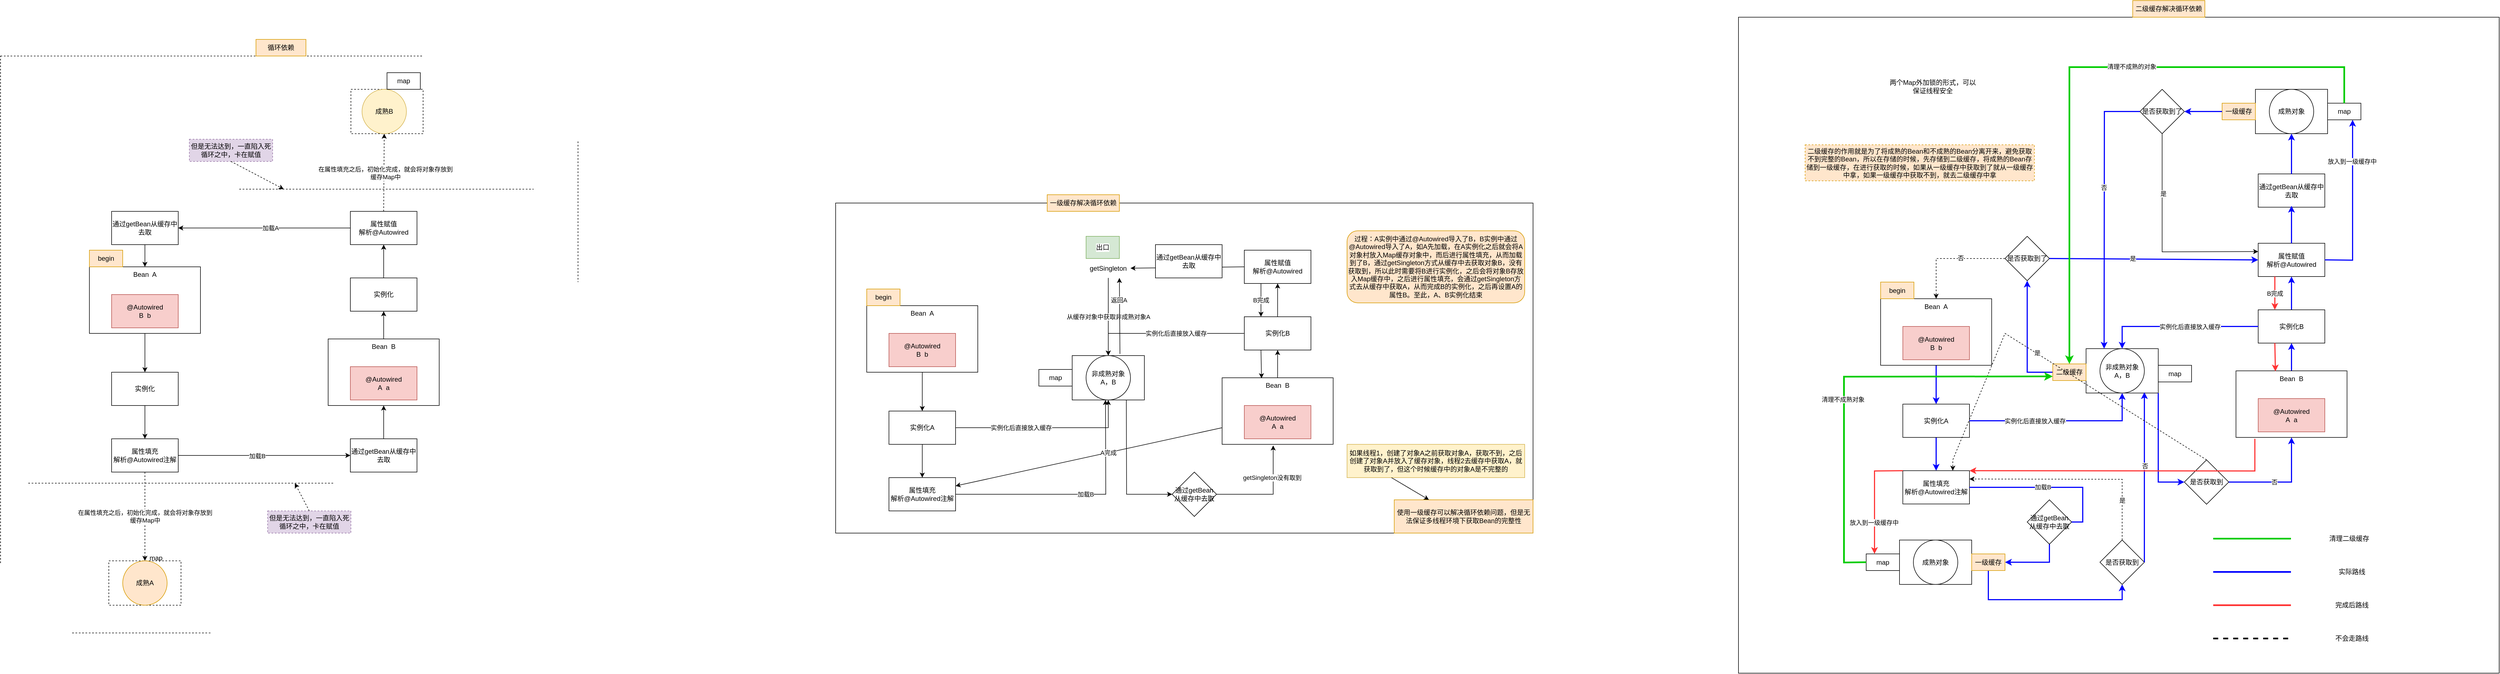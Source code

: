 <mxfile version="15.6.8" type="github">
  <diagram id="7Mt5CVVSelNxjymzTzBY" name="第 1 页">
    <mxGraphModel dx="1201" dy="1844" grid="1" gridSize="10" guides="1" tooltips="1" connect="1" arrows="1" fold="1" page="1" pageScale="1" pageWidth="827" pageHeight="1169" math="0" shadow="0">
      <root>
        <mxCell id="0" />
        <mxCell id="1" parent="0" />
        <mxCell id="RlzC71JplKeRwMho_cgY-172" value="" style="rounded=0;whiteSpace=wrap;html=1;labelBackgroundColor=none;fillColor=default;verticalAlign=middle;" vertex="1" parent="1">
          <mxGeometry x="3280" y="-260" width="1370" height="1182.5" as="geometry" />
        </mxCell>
        <mxCell id="L_R_OmYirzBTy0bWvh7I-122" value="" style="rounded=0;whiteSpace=wrap;html=1;glass=0;labelBackgroundColor=default;fontColor=default;strokeColor=default;fillColor=default;verticalAlign=middle;" parent="1" vertex="1">
          <mxGeometry x="1654" y="75" width="1256" height="595" as="geometry" />
        </mxCell>
        <mxCell id="L_R_OmYirzBTy0bWvh7I-49" value="" style="rounded=0;whiteSpace=wrap;html=1;dashed=1;labelBackgroundColor=none;fontColor=default;strokeColor=default;fillColor=default;verticalAlign=middle;" parent="1" vertex="1">
          <mxGeometry x="150" y="-190" width="1040" height="1040" as="geometry" />
        </mxCell>
        <mxCell id="L_R_OmYirzBTy0bWvh7I-1" value="循环依赖" style="text;html=1;strokeColor=#d79b00;fillColor=#ffe6cc;align=center;verticalAlign=middle;whiteSpace=wrap;rounded=0;fontColor=default;" parent="1" vertex="1">
          <mxGeometry x="610" y="-220" width="90" height="30" as="geometry" />
        </mxCell>
        <mxCell id="L_R_OmYirzBTy0bWvh7I-6" value="" style="edgeStyle=orthogonalEdgeStyle;rounded=0;orthogonalLoop=1;jettySize=auto;html=1;fontColor=default;" parent="1" source="L_R_OmYirzBTy0bWvh7I-2" target="L_R_OmYirzBTy0bWvh7I-5" edge="1">
          <mxGeometry relative="1" as="geometry" />
        </mxCell>
        <mxCell id="L_R_OmYirzBTy0bWvh7I-2" value="Bean&amp;nbsp; A" style="rounded=0;whiteSpace=wrap;html=1;fontColor=default;fillColor=default;strokeColor=default;verticalAlign=top;" parent="1" vertex="1">
          <mxGeometry x="310" y="190" width="200" height="120" as="geometry" />
        </mxCell>
        <mxCell id="L_R_OmYirzBTy0bWvh7I-3" value="begin" style="text;html=1;strokeColor=#d79b00;fillColor=#ffe6cc;align=center;verticalAlign=middle;whiteSpace=wrap;rounded=0;fontColor=default;" parent="1" vertex="1">
          <mxGeometry x="310" y="160" width="60" height="30" as="geometry" />
        </mxCell>
        <mxCell id="L_R_OmYirzBTy0bWvh7I-4" value="@Autowired&lt;br&gt;B&amp;nbsp; b" style="rounded=0;whiteSpace=wrap;html=1;strokeColor=#b85450;fillColor=#f8cecc;fontColor=default;" parent="1" vertex="1">
          <mxGeometry x="350" y="240" width="120" height="60" as="geometry" />
        </mxCell>
        <mxCell id="L_R_OmYirzBTy0bWvh7I-8" value="" style="edgeStyle=orthogonalEdgeStyle;rounded=0;orthogonalLoop=1;jettySize=auto;html=1;fontColor=default;" parent="1" source="L_R_OmYirzBTy0bWvh7I-5" target="L_R_OmYirzBTy0bWvh7I-7" edge="1">
          <mxGeometry relative="1" as="geometry" />
        </mxCell>
        <mxCell id="L_R_OmYirzBTy0bWvh7I-5" value="实例化" style="whiteSpace=wrap;html=1;rounded=0;verticalAlign=middle;fillColor=default;strokeColor=default;fontColor=default;" parent="1" vertex="1">
          <mxGeometry x="350" y="380" width="120" height="60" as="geometry" />
        </mxCell>
        <mxCell id="L_R_OmYirzBTy0bWvh7I-10" value="" style="edgeStyle=orthogonalEdgeStyle;rounded=0;orthogonalLoop=1;jettySize=auto;html=1;fontColor=default;strokeColor=default;labelBackgroundColor=default;" parent="1" source="L_R_OmYirzBTy0bWvh7I-7" target="L_R_OmYirzBTy0bWvh7I-9" edge="1">
          <mxGeometry relative="1" as="geometry" />
        </mxCell>
        <mxCell id="L_R_OmYirzBTy0bWvh7I-11" value="加载B" style="edgeLabel;html=1;align=center;verticalAlign=middle;resizable=0;points=[];fontColor=default;" parent="L_R_OmYirzBTy0bWvh7I-10" vertex="1" connectable="0">
          <mxGeometry x="-0.084" y="-1" relative="1" as="geometry">
            <mxPoint as="offset" />
          </mxGeometry>
        </mxCell>
        <mxCell id="L_R_OmYirzBTy0bWvh7I-7" value="属性填充&lt;br&gt;解析@Autowired注解" style="whiteSpace=wrap;html=1;rounded=0;fillColor=default;strokeColor=default;fontColor=default;" parent="1" vertex="1">
          <mxGeometry x="350" y="500" width="120" height="60" as="geometry" />
        </mxCell>
        <mxCell id="L_R_OmYirzBTy0bWvh7I-9" value="通过getBean从缓存中去取" style="whiteSpace=wrap;html=1;rounded=0;fillColor=default;strokeColor=default;fontColor=default;" parent="1" vertex="1">
          <mxGeometry x="780" y="500" width="120" height="60" as="geometry" />
        </mxCell>
        <mxCell id="L_R_OmYirzBTy0bWvh7I-16" value="" style="edgeStyle=orthogonalEdgeStyle;rounded=0;orthogonalLoop=1;jettySize=auto;html=1;labelBackgroundColor=default;fontColor=default;strokeColor=default;" parent="1" source="L_R_OmYirzBTy0bWvh7I-12" target="L_R_OmYirzBTy0bWvh7I-15" edge="1">
          <mxGeometry relative="1" as="geometry" />
        </mxCell>
        <mxCell id="L_R_OmYirzBTy0bWvh7I-12" value="Bean&amp;nbsp; B" style="rounded=0;whiteSpace=wrap;html=1;fontColor=default;fillColor=default;strokeColor=default;verticalAlign=top;" parent="1" vertex="1">
          <mxGeometry x="740" y="320" width="200" height="120" as="geometry" />
        </mxCell>
        <mxCell id="L_R_OmYirzBTy0bWvh7I-13" value="@Autowired&lt;br&gt;A&amp;nbsp; a" style="rounded=0;whiteSpace=wrap;html=1;strokeColor=#b85450;fillColor=#f8cecc;fontColor=default;" parent="1" vertex="1">
          <mxGeometry x="780" y="370" width="120" height="60" as="geometry" />
        </mxCell>
        <mxCell id="L_R_OmYirzBTy0bWvh7I-14" value="" style="endArrow=classic;html=1;rounded=0;labelBackgroundColor=default;fontColor=default;strokeColor=default;entryX=0.5;entryY=1;entryDx=0;entryDy=0;exitX=0.5;exitY=0;exitDx=0;exitDy=0;" parent="1" source="L_R_OmYirzBTy0bWvh7I-9" target="L_R_OmYirzBTy0bWvh7I-12" edge="1">
          <mxGeometry width="50" height="50" relative="1" as="geometry">
            <mxPoint x="1040" y="540" as="sourcePoint" />
            <mxPoint x="1090" y="490" as="targetPoint" />
          </mxGeometry>
        </mxCell>
        <mxCell id="L_R_OmYirzBTy0bWvh7I-18" value="" style="edgeStyle=orthogonalEdgeStyle;rounded=0;orthogonalLoop=1;jettySize=auto;html=1;labelBackgroundColor=default;fontColor=default;strokeColor=default;" parent="1" source="L_R_OmYirzBTy0bWvh7I-15" target="L_R_OmYirzBTy0bWvh7I-17" edge="1">
          <mxGeometry relative="1" as="geometry" />
        </mxCell>
        <mxCell id="L_R_OmYirzBTy0bWvh7I-15" value="实例化" style="whiteSpace=wrap;html=1;rounded=0;verticalAlign=middle;fillColor=default;strokeColor=default;fontColor=default;" parent="1" vertex="1">
          <mxGeometry x="780" y="210" width="120" height="60" as="geometry" />
        </mxCell>
        <mxCell id="L_R_OmYirzBTy0bWvh7I-20" value="" style="edgeStyle=orthogonalEdgeStyle;rounded=0;orthogonalLoop=1;jettySize=auto;html=1;labelBackgroundColor=default;fontColor=default;strokeColor=default;" parent="1" source="L_R_OmYirzBTy0bWvh7I-17" target="L_R_OmYirzBTy0bWvh7I-19" edge="1">
          <mxGeometry relative="1" as="geometry" />
        </mxCell>
        <mxCell id="L_R_OmYirzBTy0bWvh7I-21" value="加载A" style="edgeLabel;html=1;align=center;verticalAlign=middle;resizable=0;points=[];fontColor=default;" parent="L_R_OmYirzBTy0bWvh7I-20" vertex="1" connectable="0">
          <mxGeometry x="-0.071" relative="1" as="geometry">
            <mxPoint as="offset" />
          </mxGeometry>
        </mxCell>
        <mxCell id="L_R_OmYirzBTy0bWvh7I-17" value="属性赋值&lt;br&gt;解析@Autowired" style="whiteSpace=wrap;html=1;rounded=0;fillColor=default;strokeColor=default;fontColor=default;" parent="1" vertex="1">
          <mxGeometry x="780" y="90" width="120" height="60" as="geometry" />
        </mxCell>
        <mxCell id="L_R_OmYirzBTy0bWvh7I-19" value="通过getBean从缓存中去取" style="whiteSpace=wrap;html=1;rounded=0;fillColor=default;strokeColor=default;fontColor=default;" parent="1" vertex="1">
          <mxGeometry x="350" y="90" width="120" height="60" as="geometry" />
        </mxCell>
        <mxCell id="L_R_OmYirzBTy0bWvh7I-22" value="" style="endArrow=classic;html=1;rounded=0;labelBackgroundColor=default;fontColor=default;strokeColor=default;entryX=0.5;entryY=0;entryDx=0;entryDy=0;exitX=0.5;exitY=1;exitDx=0;exitDy=0;" parent="1" source="L_R_OmYirzBTy0bWvh7I-19" target="L_R_OmYirzBTy0bWvh7I-2" edge="1">
          <mxGeometry width="50" height="50" relative="1" as="geometry">
            <mxPoint x="600" y="260" as="sourcePoint" />
            <mxPoint x="650" y="210" as="targetPoint" />
          </mxGeometry>
        </mxCell>
        <mxCell id="L_R_OmYirzBTy0bWvh7I-23" value="" style="whiteSpace=wrap;html=1;rounded=0;fillColor=default;strokeColor=default;fontColor=default;dashed=1;" parent="1" vertex="1">
          <mxGeometry x="345" y="720" width="130" height="80" as="geometry" />
        </mxCell>
        <mxCell id="L_R_OmYirzBTy0bWvh7I-29" value="&lt;span&gt;成熟A&lt;/span&gt;" style="ellipse;whiteSpace=wrap;html=1;aspect=fixed;strokeColor=#d79b00;fillColor=#ffe6cc;verticalAlign=middle;fontColor=default;" parent="1" vertex="1">
          <mxGeometry x="370" y="720" width="80" height="80" as="geometry" />
        </mxCell>
        <mxCell id="L_R_OmYirzBTy0bWvh7I-30" value="map" style="text;html=1;strokeColor=none;fillColor=none;align=center;verticalAlign=middle;whiteSpace=wrap;rounded=0;fontColor=default;" parent="1" vertex="1">
          <mxGeometry x="400" y="700" width="60" height="30" as="geometry" />
        </mxCell>
        <mxCell id="L_R_OmYirzBTy0bWvh7I-31" value="" style="endArrow=classic;html=1;rounded=0;labelBackgroundColor=default;fontColor=default;strokeColor=default;exitX=0.5;exitY=1;exitDx=0;exitDy=0;dashed=1;" parent="1" source="L_R_OmYirzBTy0bWvh7I-7" edge="1">
          <mxGeometry width="50" height="50" relative="1" as="geometry">
            <mxPoint x="480" y="650" as="sourcePoint" />
            <mxPoint x="410" y="720" as="targetPoint" />
          </mxGeometry>
        </mxCell>
        <mxCell id="L_R_OmYirzBTy0bWvh7I-32" value="在属性填充之后，初始化完成，就会将对象存放到&lt;br&gt;缓存Map中" style="edgeLabel;html=1;align=center;verticalAlign=middle;resizable=0;points=[];fontColor=default;" parent="L_R_OmYirzBTy0bWvh7I-31" vertex="1" connectable="0">
          <mxGeometry x="-0.163" relative="1" as="geometry">
            <mxPoint y="13" as="offset" />
          </mxGeometry>
        </mxCell>
        <mxCell id="L_R_OmYirzBTy0bWvh7I-38" value="" style="whiteSpace=wrap;html=1;rounded=0;fillColor=default;strokeColor=default;fontColor=default;dashed=1;" parent="1" vertex="1">
          <mxGeometry x="781" y="-130" width="130" height="80" as="geometry" />
        </mxCell>
        <mxCell id="L_R_OmYirzBTy0bWvh7I-39" value="&lt;span&gt;成熟B&lt;/span&gt;" style="ellipse;whiteSpace=wrap;html=1;aspect=fixed;strokeColor=#d6b656;fillColor=#fff2cc;verticalAlign=middle;fontColor=default;" parent="1" vertex="1">
          <mxGeometry x="801" y="-130" width="80" height="80" as="geometry" />
        </mxCell>
        <mxCell id="L_R_OmYirzBTy0bWvh7I-40" value="map" style="text;html=1;strokeColor=default;fillColor=default;align=center;verticalAlign=middle;whiteSpace=wrap;rounded=0;fontColor=default;" parent="1" vertex="1">
          <mxGeometry x="846" y="-160" width="60" height="30" as="geometry" />
        </mxCell>
        <mxCell id="L_R_OmYirzBTy0bWvh7I-41" value="" style="endArrow=classic;html=1;rounded=0;labelBackgroundColor=default;fontColor=default;strokeColor=default;exitX=0.5;exitY=0;exitDx=0;exitDy=0;dashed=1;fillColor=default;entryX=0.5;entryY=1;entryDx=0;entryDy=0;" parent="1" source="L_R_OmYirzBTy0bWvh7I-17" target="L_R_OmYirzBTy0bWvh7I-39" edge="1">
          <mxGeometry width="50" height="50" relative="1" as="geometry">
            <mxPoint x="825" y="-290" as="sourcePoint" />
            <mxPoint x="970" as="targetPoint" />
          </mxGeometry>
        </mxCell>
        <mxCell id="L_R_OmYirzBTy0bWvh7I-42" value="在属性填充之后，初始化完成，就会将对象存放到&lt;br&gt;缓存Map中" style="edgeLabel;html=1;align=center;verticalAlign=middle;resizable=0;points=[];fontColor=default;labelBackgroundColor=default;" parent="L_R_OmYirzBTy0bWvh7I-41" vertex="1" connectable="0">
          <mxGeometry x="-0.163" relative="1" as="geometry">
            <mxPoint x="2" y="-11" as="offset" />
          </mxGeometry>
        </mxCell>
        <mxCell id="L_R_OmYirzBTy0bWvh7I-43" value="" style="endArrow=none;dashed=1;html=1;rounded=0;labelBackgroundColor=default;fontColor=default;strokeColor=default;fillColor=default;" parent="1" edge="1">
          <mxGeometry width="50" height="50" relative="1" as="geometry">
            <mxPoint x="200" y="580" as="sourcePoint" />
            <mxPoint x="750" y="580" as="targetPoint" />
          </mxGeometry>
        </mxCell>
        <mxCell id="L_R_OmYirzBTy0bWvh7I-44" value="" style="endArrow=none;dashed=1;html=1;rounded=0;labelBackgroundColor=default;fontColor=default;strokeColor=default;fillColor=default;" parent="1" edge="1">
          <mxGeometry width="50" height="50" relative="1" as="geometry">
            <mxPoint x="580" y="50" as="sourcePoint" />
            <mxPoint x="1110" y="50" as="targetPoint" />
          </mxGeometry>
        </mxCell>
        <mxCell id="L_R_OmYirzBTy0bWvh7I-45" value="但是无法达到，一直陷入死循环之中，卡在赋值" style="text;html=1;strokeColor=#9673a6;fillColor=#e1d5e7;align=center;verticalAlign=middle;whiteSpace=wrap;rounded=0;dashed=1;labelBackgroundColor=none;fontColor=default;" parent="1" vertex="1">
          <mxGeometry x="631" y="630" width="150" height="40" as="geometry" />
        </mxCell>
        <mxCell id="L_R_OmYirzBTy0bWvh7I-46" value="" style="endArrow=classic;html=1;rounded=0;dashed=1;labelBackgroundColor=default;fontColor=default;strokeColor=default;fillColor=default;exitX=0.5;exitY=0;exitDx=0;exitDy=0;" parent="1" source="L_R_OmYirzBTy0bWvh7I-45" edge="1">
          <mxGeometry width="50" height="50" relative="1" as="geometry">
            <mxPoint x="630" y="630" as="sourcePoint" />
            <mxPoint x="680" y="580" as="targetPoint" />
          </mxGeometry>
        </mxCell>
        <mxCell id="L_R_OmYirzBTy0bWvh7I-47" value="但是无法达到，一直陷入死循环之中，卡在赋值" style="text;html=1;strokeColor=#9673a6;fillColor=#e1d5e7;align=center;verticalAlign=middle;whiteSpace=wrap;rounded=0;dashed=1;labelBackgroundColor=none;fontColor=default;" parent="1" vertex="1">
          <mxGeometry x="490" y="-40" width="150" height="40" as="geometry" />
        </mxCell>
        <mxCell id="L_R_OmYirzBTy0bWvh7I-48" value="" style="endArrow=classic;html=1;rounded=0;dashed=1;labelBackgroundColor=default;fontColor=default;strokeColor=default;fillColor=default;exitX=0.5;exitY=1;exitDx=0;exitDy=0;" parent="1" source="L_R_OmYirzBTy0bWvh7I-47" edge="1">
          <mxGeometry width="50" height="50" relative="1" as="geometry">
            <mxPoint x="489" y="-40" as="sourcePoint" />
            <mxPoint x="660" y="50" as="targetPoint" />
          </mxGeometry>
        </mxCell>
        <mxCell id="L_R_OmYirzBTy0bWvh7I-51" value="一级缓存解决循环依赖" style="text;html=1;strokeColor=#d79b00;fillColor=#ffe6cc;align=center;verticalAlign=middle;whiteSpace=wrap;rounded=0;fontColor=default;" parent="1" vertex="1">
          <mxGeometry x="2035" y="60" width="130" height="30" as="geometry" />
        </mxCell>
        <mxCell id="L_R_OmYirzBTy0bWvh7I-52" value="" style="edgeStyle=orthogonalEdgeStyle;rounded=0;orthogonalLoop=1;jettySize=auto;html=1;fontColor=default;" parent="1" source="L_R_OmYirzBTy0bWvh7I-53" target="L_R_OmYirzBTy0bWvh7I-57" edge="1">
          <mxGeometry relative="1" as="geometry" />
        </mxCell>
        <mxCell id="L_R_OmYirzBTy0bWvh7I-53" value="Bean&amp;nbsp; A" style="rounded=0;whiteSpace=wrap;html=1;fontColor=default;fillColor=default;strokeColor=default;verticalAlign=top;" parent="1" vertex="1">
          <mxGeometry x="1710" y="260" width="200" height="120" as="geometry" />
        </mxCell>
        <mxCell id="L_R_OmYirzBTy0bWvh7I-54" value="begin" style="text;html=1;strokeColor=#d79b00;fillColor=#ffe6cc;align=center;verticalAlign=middle;whiteSpace=wrap;rounded=0;fontColor=default;" parent="1" vertex="1">
          <mxGeometry x="1710" y="230" width="60" height="30" as="geometry" />
        </mxCell>
        <mxCell id="L_R_OmYirzBTy0bWvh7I-55" value="@Autowired&lt;br&gt;B&amp;nbsp; b" style="rounded=0;whiteSpace=wrap;html=1;strokeColor=#b85450;fillColor=#f8cecc;fontColor=default;" parent="1" vertex="1">
          <mxGeometry x="1750" y="310" width="120" height="60" as="geometry" />
        </mxCell>
        <mxCell id="L_R_OmYirzBTy0bWvh7I-56" value="" style="edgeStyle=orthogonalEdgeStyle;rounded=0;orthogonalLoop=1;jettySize=auto;html=1;fontColor=default;" parent="1" source="L_R_OmYirzBTy0bWvh7I-57" target="L_R_OmYirzBTy0bWvh7I-60" edge="1">
          <mxGeometry relative="1" as="geometry" />
        </mxCell>
        <mxCell id="L_R_OmYirzBTy0bWvh7I-57" value="实例化A" style="whiteSpace=wrap;html=1;rounded=0;verticalAlign=middle;fillColor=default;strokeColor=default;fontColor=default;" parent="1" vertex="1">
          <mxGeometry x="1750" y="450" width="120" height="60" as="geometry" />
        </mxCell>
        <mxCell id="L_R_OmYirzBTy0bWvh7I-58" value="" style="edgeStyle=orthogonalEdgeStyle;rounded=0;orthogonalLoop=1;jettySize=auto;html=1;fontColor=default;strokeColor=default;labelBackgroundColor=default;" parent="1" source="L_R_OmYirzBTy0bWvh7I-60" edge="1">
          <mxGeometry relative="1" as="geometry">
            <mxPoint x="2140" y="430" as="targetPoint" />
          </mxGeometry>
        </mxCell>
        <mxCell id="L_R_OmYirzBTy0bWvh7I-59" value="加载B" style="edgeLabel;html=1;align=center;verticalAlign=middle;resizable=0;points=[];fontColor=default;labelBackgroundColor=default;" parent="L_R_OmYirzBTy0bWvh7I-58" vertex="1" connectable="0">
          <mxGeometry x="-0.084" y="-1" relative="1" as="geometry">
            <mxPoint x="32" y="-1" as="offset" />
          </mxGeometry>
        </mxCell>
        <mxCell id="L_R_OmYirzBTy0bWvh7I-60" value="属性填充&lt;br&gt;解析@Autowired注解" style="whiteSpace=wrap;html=1;rounded=0;fillColor=default;strokeColor=default;fontColor=default;" parent="1" vertex="1">
          <mxGeometry x="1750" y="570" width="120" height="60" as="geometry" />
        </mxCell>
        <mxCell id="L_R_OmYirzBTy0bWvh7I-62" value="" style="edgeStyle=orthogonalEdgeStyle;rounded=0;orthogonalLoop=1;jettySize=auto;html=1;labelBackgroundColor=default;fontColor=default;strokeColor=default;" parent="1" source="L_R_OmYirzBTy0bWvh7I-63" target="L_R_OmYirzBTy0bWvh7I-67" edge="1">
          <mxGeometry relative="1" as="geometry" />
        </mxCell>
        <mxCell id="L_R_OmYirzBTy0bWvh7I-63" value="Bean&amp;nbsp; B" style="rounded=0;whiteSpace=wrap;html=1;fontColor=default;fillColor=default;strokeColor=default;verticalAlign=top;" parent="1" vertex="1">
          <mxGeometry x="2350" y="390" width="200" height="120" as="geometry" />
        </mxCell>
        <mxCell id="L_R_OmYirzBTy0bWvh7I-64" value="@Autowired&lt;br&gt;A&amp;nbsp; a" style="rounded=0;whiteSpace=wrap;html=1;strokeColor=#b85450;fillColor=#f8cecc;fontColor=default;" parent="1" vertex="1">
          <mxGeometry x="2390" y="440" width="120" height="60" as="geometry" />
        </mxCell>
        <mxCell id="L_R_OmYirzBTy0bWvh7I-66" value="" style="edgeStyle=orthogonalEdgeStyle;rounded=0;orthogonalLoop=1;jettySize=auto;html=1;labelBackgroundColor=default;fontColor=default;strokeColor=default;" parent="1" source="L_R_OmYirzBTy0bWvh7I-67" target="L_R_OmYirzBTy0bWvh7I-70" edge="1">
          <mxGeometry relative="1" as="geometry" />
        </mxCell>
        <mxCell id="L_R_OmYirzBTy0bWvh7I-67" value="实例化B" style="whiteSpace=wrap;html=1;rounded=0;verticalAlign=middle;fillColor=default;strokeColor=default;fontColor=default;" parent="1" vertex="1">
          <mxGeometry x="2390" y="280" width="120" height="60" as="geometry" />
        </mxCell>
        <mxCell id="L_R_OmYirzBTy0bWvh7I-70" value="属性赋值&lt;br&gt;解析@Autowired" style="whiteSpace=wrap;html=1;rounded=0;fillColor=default;strokeColor=default;fontColor=default;" parent="1" vertex="1">
          <mxGeometry x="2390" y="160" width="120" height="60" as="geometry" />
        </mxCell>
        <mxCell id="L_R_OmYirzBTy0bWvh7I-73" value="" style="whiteSpace=wrap;html=1;rounded=0;fillColor=default;strokeColor=default;fontColor=default;" parent="1" vertex="1">
          <mxGeometry x="2080" y="350" width="130" height="80" as="geometry" />
        </mxCell>
        <mxCell id="L_R_OmYirzBTy0bWvh7I-74" value="&lt;span&gt;非成熟对象&lt;br&gt;A，B&lt;br&gt;&lt;/span&gt;" style="ellipse;whiteSpace=wrap;html=1;aspect=fixed;strokeColor=default;fillColor=default;verticalAlign=middle;fontColor=default;" parent="1" vertex="1">
          <mxGeometry x="2105" y="350" width="80" height="80" as="geometry" />
        </mxCell>
        <mxCell id="L_R_OmYirzBTy0bWvh7I-75" value="map" style="text;html=1;strokeColor=default;fillColor=default;align=center;verticalAlign=middle;whiteSpace=wrap;rounded=0;fontColor=default;" parent="1" vertex="1">
          <mxGeometry x="2020" y="375" width="60" height="30" as="geometry" />
        </mxCell>
        <mxCell id="L_R_OmYirzBTy0bWvh7I-91" value="" style="endArrow=classic;html=1;rounded=0;labelBackgroundColor=default;fontColor=default;strokeColor=default;fillColor=default;exitX=1;exitY=0.5;exitDx=0;exitDy=0;entryX=0.5;entryY=1;entryDx=0;entryDy=0;" parent="1" source="L_R_OmYirzBTy0bWvh7I-57" target="L_R_OmYirzBTy0bWvh7I-74" edge="1">
          <mxGeometry width="50" height="50" relative="1" as="geometry">
            <mxPoint x="2120" y="500" as="sourcePoint" />
            <mxPoint x="2170" y="450" as="targetPoint" />
            <Array as="points">
              <mxPoint x="2145" y="480" />
            </Array>
          </mxGeometry>
        </mxCell>
        <mxCell id="L_R_OmYirzBTy0bWvh7I-92" value="实例化后直接放入缓存" style="edgeLabel;html=1;align=center;verticalAlign=middle;resizable=0;points=[];fontColor=default;" parent="L_R_OmYirzBTy0bWvh7I-91" vertex="1" connectable="0">
          <mxGeometry x="-0.274" relative="1" as="geometry">
            <mxPoint as="offset" />
          </mxGeometry>
        </mxCell>
        <mxCell id="L_R_OmYirzBTy0bWvh7I-93" value="" style="endArrow=classic;html=1;rounded=0;labelBackgroundColor=default;fontColor=default;strokeColor=default;fillColor=default;exitX=0;exitY=0.5;exitDx=0;exitDy=0;entryX=0.5;entryY=0;entryDx=0;entryDy=0;" parent="1" source="L_R_OmYirzBTy0bWvh7I-67" target="L_R_OmYirzBTy0bWvh7I-74" edge="1">
          <mxGeometry width="50" height="50" relative="1" as="geometry">
            <mxPoint x="2180" y="280" as="sourcePoint" />
            <mxPoint x="2230" y="230" as="targetPoint" />
            <Array as="points">
              <mxPoint x="2145" y="310" />
            </Array>
          </mxGeometry>
        </mxCell>
        <mxCell id="L_R_OmYirzBTy0bWvh7I-94" value="实例化后直接放入缓存" style="edgeLabel;html=1;align=center;verticalAlign=middle;resizable=0;points=[];fontColor=default;" parent="L_R_OmYirzBTy0bWvh7I-93" vertex="1" connectable="0">
          <mxGeometry x="-0.137" relative="1" as="geometry">
            <mxPoint as="offset" />
          </mxGeometry>
        </mxCell>
        <mxCell id="L_R_OmYirzBTy0bWvh7I-96" value="" style="endArrow=classic;html=1;rounded=0;labelBackgroundColor=default;fontColor=default;strokeColor=default;fillColor=default;exitX=0;exitY=0.5;exitDx=0;exitDy=0;entryX=1;entryY=0.5;entryDx=0;entryDy=0;" parent="1" source="L_R_OmYirzBTy0bWvh7I-70" target="L_R_OmYirzBTy0bWvh7I-98" edge="1">
          <mxGeometry width="50" height="50" relative="1" as="geometry">
            <mxPoint x="2180" y="210" as="sourcePoint" />
            <mxPoint x="2180" y="190" as="targetPoint" />
          </mxGeometry>
        </mxCell>
        <mxCell id="L_R_OmYirzBTy0bWvh7I-98" value="getSingleton" style="text;html=1;strokeColor=none;fillColor=none;align=center;verticalAlign=middle;whiteSpace=wrap;rounded=0;dashed=1;labelBackgroundColor=default;fontColor=default;" parent="1" vertex="1">
          <mxGeometry x="2105" y="175" width="80" height="35" as="geometry" />
        </mxCell>
        <mxCell id="L_R_OmYirzBTy0bWvh7I-99" value="出口" style="text;html=1;strokeColor=#82b366;fillColor=#d5e8d4;align=center;verticalAlign=middle;whiteSpace=wrap;rounded=0;labelBackgroundColor=default;fontColor=default;" parent="1" vertex="1">
          <mxGeometry x="2105" y="135" width="60" height="40" as="geometry" />
        </mxCell>
        <mxCell id="L_R_OmYirzBTy0bWvh7I-100" value="从缓存对象中获取非成熟对象A" style="endArrow=classic;html=1;rounded=0;labelBackgroundColor=default;fontColor=default;strokeColor=default;fillColor=default;entryX=0.5;entryY=0;entryDx=0;entryDy=0;" parent="1" target="L_R_OmYirzBTy0bWvh7I-74" edge="1">
          <mxGeometry width="50" height="50" relative="1" as="geometry">
            <mxPoint x="2145" y="210" as="sourcePoint" />
            <mxPoint x="2070" y="240" as="targetPoint" />
          </mxGeometry>
        </mxCell>
        <mxCell id="L_R_OmYirzBTy0bWvh7I-105" value="B完成" style="endArrow=classic;html=1;rounded=0;labelBackgroundColor=default;fontColor=default;strokeColor=default;fillColor=default;entryX=0.25;entryY=0;entryDx=0;entryDy=0;exitX=0.25;exitY=1;exitDx=0;exitDy=0;" parent="1" source="L_R_OmYirzBTy0bWvh7I-70" target="L_R_OmYirzBTy0bWvh7I-67" edge="1">
          <mxGeometry width="50" height="50" relative="1" as="geometry">
            <mxPoint x="2310" y="270" as="sourcePoint" />
            <mxPoint x="2360" y="220" as="targetPoint" />
          </mxGeometry>
        </mxCell>
        <mxCell id="L_R_OmYirzBTy0bWvh7I-106" value="" style="endArrow=classic;html=1;rounded=0;labelBackgroundColor=default;fontColor=default;strokeColor=default;fillColor=default;entryX=0.355;entryY=0.008;entryDx=0;entryDy=0;entryPerimeter=0;exitX=0.25;exitY=1;exitDx=0;exitDy=0;" parent="1" source="L_R_OmYirzBTy0bWvh7I-67" target="L_R_OmYirzBTy0bWvh7I-63" edge="1">
          <mxGeometry width="50" height="50" relative="1" as="geometry">
            <mxPoint x="2290" y="400" as="sourcePoint" />
            <mxPoint x="2340" y="350" as="targetPoint" />
          </mxGeometry>
        </mxCell>
        <mxCell id="L_R_OmYirzBTy0bWvh7I-107" value="" style="endArrow=classic;html=1;rounded=0;labelBackgroundColor=default;fontColor=default;strokeColor=default;fillColor=default;entryX=1;entryY=0.25;entryDx=0;entryDy=0;exitX=0;exitY=0.75;exitDx=0;exitDy=0;" parent="1" source="L_R_OmYirzBTy0bWvh7I-63" target="L_R_OmYirzBTy0bWvh7I-60" edge="1">
          <mxGeometry width="50" height="50" relative="1" as="geometry">
            <mxPoint x="2140" y="570" as="sourcePoint" />
            <mxPoint x="2190" y="520" as="targetPoint" />
          </mxGeometry>
        </mxCell>
        <mxCell id="L_R_OmYirzBTy0bWvh7I-108" value="A完成" style="edgeLabel;html=1;align=center;verticalAlign=middle;resizable=0;points=[];fontColor=default;" parent="L_R_OmYirzBTy0bWvh7I-107" vertex="1" connectable="0">
          <mxGeometry x="-0.146" relative="1" as="geometry">
            <mxPoint as="offset" />
          </mxGeometry>
        </mxCell>
        <mxCell id="L_R_OmYirzBTy0bWvh7I-110" value="过程：A实例中通过@Autowired导入了B，B实例中通过@Autowired导入了A，如A先加载，在A实例化之后就会将A对象村放入Map缓存对象中，而后进行属性填充，从而加载到了B，通过getSingleton方式从缓存中去获取对象B，没有获取到，所以此时需要将B进行实例化，之后会将对象B存放入Map缓存中，之后进行属性填充，会通过getSingleton方式去从缓存中获取A，从而完成B的实例化，之后再设置A的属性B。至此，A、B实例化结束" style="text;html=1;align=center;verticalAlign=middle;whiteSpace=wrap;rounded=1;labelBackgroundColor=none;fillColor=#ffe6cc;strokeColor=#d79b00;fontColor=default;glass=0;" parent="1" vertex="1">
          <mxGeometry x="2575" y="125" width="320" height="130" as="geometry" />
        </mxCell>
        <mxCell id="L_R_OmYirzBTy0bWvh7I-71" value="通过getBean从缓存中去取" style="whiteSpace=wrap;html=1;rounded=0;fillColor=default;strokeColor=default;fontColor=default;" parent="1" vertex="1">
          <mxGeometry x="2230" y="150" width="120" height="60" as="geometry" />
        </mxCell>
        <mxCell id="L_R_OmYirzBTy0bWvh7I-115" value="" style="endArrow=classic;html=1;rounded=0;labelBackgroundColor=default;fontColor=default;strokeColor=default;fillColor=default;exitX=0.75;exitY=1;exitDx=0;exitDy=0;entryX=0;entryY=0.5;entryDx=0;entryDy=0;" parent="1" source="L_R_OmYirzBTy0bWvh7I-73" target="L_R_OmYirzBTy0bWvh7I-116" edge="1">
          <mxGeometry width="50" height="50" relative="1" as="geometry">
            <mxPoint x="2180" y="599.5" as="sourcePoint" />
            <mxPoint x="2300" y="599.5" as="targetPoint" />
            <Array as="points">
              <mxPoint x="2178" y="600" />
            </Array>
          </mxGeometry>
        </mxCell>
        <mxCell id="L_R_OmYirzBTy0bWvh7I-116" value="&lt;span style=&quot;font-family: &amp;quot;helvetica&amp;quot;&quot;&gt;通过getBean从缓存中去取&lt;/span&gt;" style="rhombus;whiteSpace=wrap;html=1;rounded=0;glass=0;labelBackgroundColor=none;fontColor=default;strokeColor=default;fillColor=default;verticalAlign=middle;" parent="1" vertex="1">
          <mxGeometry x="2260" y="560" width="80" height="80" as="geometry" />
        </mxCell>
        <mxCell id="L_R_OmYirzBTy0bWvh7I-117" value="" style="endArrow=classic;html=1;rounded=0;labelBackgroundColor=default;fontColor=default;strokeColor=default;fillColor=default;exitX=1;exitY=0.5;exitDx=0;exitDy=0;entryX=0.46;entryY=1.017;entryDx=0;entryDy=0;entryPerimeter=0;" parent="1" source="L_R_OmYirzBTy0bWvh7I-116" target="L_R_OmYirzBTy0bWvh7I-63" edge="1">
          <mxGeometry width="50" height="50" relative="1" as="geometry">
            <mxPoint x="2400" y="630" as="sourcePoint" />
            <mxPoint x="2440" y="600" as="targetPoint" />
            <Array as="points">
              <mxPoint x="2442" y="600" />
            </Array>
          </mxGeometry>
        </mxCell>
        <mxCell id="L_R_OmYirzBTy0bWvh7I-118" value="getSingleton没有取到" style="edgeLabel;html=1;align=center;verticalAlign=middle;resizable=0;points=[];fontColor=default;labelBackgroundColor=default;" parent="L_R_OmYirzBTy0bWvh7I-117" vertex="1" connectable="0">
          <mxGeometry x="-0.337" y="-1" relative="1" as="geometry">
            <mxPoint x="37" y="-31" as="offset" />
          </mxGeometry>
        </mxCell>
        <mxCell id="L_R_OmYirzBTy0bWvh7I-120" value="" style="endArrow=classic;html=1;rounded=0;labelBackgroundColor=default;fontColor=default;strokeColor=default;fillColor=default;entryX=0.75;entryY=1;entryDx=0;entryDy=0;exitX=0.662;exitY=-0.037;exitDx=0;exitDy=0;exitPerimeter=0;" parent="1" source="L_R_OmYirzBTy0bWvh7I-73" target="L_R_OmYirzBTy0bWvh7I-98" edge="1">
          <mxGeometry width="50" height="50" relative="1" as="geometry">
            <mxPoint x="2170" y="310" as="sourcePoint" />
            <mxPoint x="2220" y="260" as="targetPoint" />
          </mxGeometry>
        </mxCell>
        <mxCell id="L_R_OmYirzBTy0bWvh7I-121" value="返回A" style="edgeLabel;html=1;align=center;verticalAlign=middle;resizable=0;points=[];fontColor=default;" parent="L_R_OmYirzBTy0bWvh7I-120" vertex="1" connectable="0">
          <mxGeometry x="0.416" y="2" relative="1" as="geometry">
            <mxPoint as="offset" />
          </mxGeometry>
        </mxCell>
        <mxCell id="L_R_OmYirzBTy0bWvh7I-123" value="使用一级缓存可以解决循环依赖问题，但是无法保证多线程环境下获取Bean的完整性" style="rounded=0;whiteSpace=wrap;html=1;glass=0;labelBackgroundColor=none;strokeColor=#d79b00;fillColor=#ffe6cc;verticalAlign=middle;fontColor=default;" parent="1" vertex="1">
          <mxGeometry x="2660" y="610" width="250" height="60" as="geometry" />
        </mxCell>
        <mxCell id="L_R_OmYirzBTy0bWvh7I-124" value="如果线程1，创建了对象A之前获取对象A，获取不到，之后创建了对象A并放入了缓存对象，线程2去缓存中获取A，就获取到了，但这个时候缓存中的对象A是不完整的" style="text;html=1;strokeColor=#d6b656;fillColor=#fff2cc;align=center;verticalAlign=middle;whiteSpace=wrap;rounded=0;glass=0;labelBackgroundColor=none;fontColor=default;" parent="1" vertex="1">
          <mxGeometry x="2575" y="510" width="320" height="60" as="geometry" />
        </mxCell>
        <mxCell id="L_R_OmYirzBTy0bWvh7I-125" value="" style="endArrow=classic;html=1;rounded=0;labelBackgroundColor=default;fontColor=default;strokeColor=default;fillColor=default;entryX=0.25;entryY=0;entryDx=0;entryDy=0;exitX=0.25;exitY=1;exitDx=0;exitDy=0;" parent="1" source="L_R_OmYirzBTy0bWvh7I-124" target="L_R_OmYirzBTy0bWvh7I-123" edge="1">
          <mxGeometry width="50" height="50" relative="1" as="geometry">
            <mxPoint x="2570" y="640" as="sourcePoint" />
            <mxPoint x="2620" y="590" as="targetPoint" />
          </mxGeometry>
        </mxCell>
        <mxCell id="L_R_OmYirzBTy0bWvh7I-127" value="二级缓存的作用就是为了将成熟的Bean和不成熟的Bean分离开来，避免获取不到完整的Bean，所以在存储的时候，先存储到二级缓存，将成熟的Bean存储到一级缓存，在进行获取的时候，如果从一级缓存中获取到了就从一级缓存中拿，如果一级缓存中获取不到，就去二级缓存中拿" style="text;html=1;strokeColor=#d79b00;fillColor=#ffe6cc;align=center;verticalAlign=middle;whiteSpace=wrap;rounded=0;glass=0;labelBackgroundColor=none;dashed=1;" parent="1" vertex="1">
          <mxGeometry x="3400" y="-30" width="413" height="65" as="geometry" />
        </mxCell>
        <mxCell id="RlzC71JplKeRwMho_cgY-2" value="二级缓存解决循环依赖" style="text;html=1;strokeColor=#d79b00;fillColor=#ffe6cc;align=center;verticalAlign=middle;whiteSpace=wrap;rounded=0;fontColor=default;" vertex="1" parent="1">
          <mxGeometry x="3990" y="-290" width="130" height="30" as="geometry" />
        </mxCell>
        <mxCell id="RlzC71JplKeRwMho_cgY-3" value="" style="edgeStyle=orthogonalEdgeStyle;rounded=0;orthogonalLoop=1;jettySize=auto;html=1;fontColor=default;strokeColor=#0000FF;strokeWidth=2;" edge="1" parent="1" source="RlzC71JplKeRwMho_cgY-4" target="RlzC71JplKeRwMho_cgY-8">
          <mxGeometry relative="1" as="geometry" />
        </mxCell>
        <mxCell id="RlzC71JplKeRwMho_cgY-4" value="Bean&amp;nbsp; A" style="rounded=0;whiteSpace=wrap;html=1;fontColor=default;fillColor=default;strokeColor=default;verticalAlign=top;" vertex="1" parent="1">
          <mxGeometry x="3536" y="247.5" width="200" height="120" as="geometry" />
        </mxCell>
        <mxCell id="RlzC71JplKeRwMho_cgY-5" value="begin" style="text;html=1;strokeColor=#d79b00;fillColor=#ffe6cc;align=center;verticalAlign=middle;whiteSpace=wrap;rounded=0;fontColor=default;" vertex="1" parent="1">
          <mxGeometry x="3536" y="217.5" width="60" height="30" as="geometry" />
        </mxCell>
        <mxCell id="RlzC71JplKeRwMho_cgY-6" value="@Autowired&lt;br&gt;B&amp;nbsp; b" style="rounded=0;whiteSpace=wrap;html=1;strokeColor=#b85450;fillColor=#f8cecc;fontColor=default;" vertex="1" parent="1">
          <mxGeometry x="3576" y="297.5" width="120" height="60" as="geometry" />
        </mxCell>
        <mxCell id="RlzC71JplKeRwMho_cgY-7" value="" style="edgeStyle=orthogonalEdgeStyle;rounded=0;orthogonalLoop=1;jettySize=auto;html=1;fontColor=default;strokeWidth=2;strokeColor=#0000FF;" edge="1" parent="1" source="RlzC71JplKeRwMho_cgY-8" target="RlzC71JplKeRwMho_cgY-11">
          <mxGeometry relative="1" as="geometry" />
        </mxCell>
        <mxCell id="RlzC71JplKeRwMho_cgY-8" value="实例化A" style="whiteSpace=wrap;html=1;rounded=0;verticalAlign=middle;fillColor=default;strokeColor=default;fontColor=default;" vertex="1" parent="1">
          <mxGeometry x="3576" y="437.5" width="120" height="60" as="geometry" />
        </mxCell>
        <mxCell id="RlzC71JplKeRwMho_cgY-9" value="" style="edgeStyle=orthogonalEdgeStyle;rounded=0;orthogonalLoop=1;jettySize=auto;html=1;fontColor=default;strokeColor=#0000FF;labelBackgroundColor=default;entryX=1;entryY=0.5;entryDx=0;entryDy=0;startArrow=none;exitX=0.5;exitY=1;exitDx=0;exitDy=0;strokeWidth=2;" edge="1" parent="1" source="RlzC71JplKeRwMho_cgY-117" target="RlzC71JplKeRwMho_cgY-50">
          <mxGeometry relative="1" as="geometry">
            <mxPoint x="3880" y="790" as="targetPoint" />
          </mxGeometry>
        </mxCell>
        <mxCell id="RlzC71JplKeRwMho_cgY-11" value="属性填充&lt;br&gt;解析@Autowired注解" style="whiteSpace=wrap;html=1;rounded=0;fillColor=default;strokeColor=default;fontColor=default;" vertex="1" parent="1">
          <mxGeometry x="3576" y="557.5" width="120" height="60" as="geometry" />
        </mxCell>
        <mxCell id="RlzC71JplKeRwMho_cgY-12" value="" style="edgeStyle=orthogonalEdgeStyle;rounded=0;orthogonalLoop=1;jettySize=auto;html=1;labelBackgroundColor=default;fontColor=default;strokeColor=#0000FF;strokeWidth=2;" edge="1" parent="1" source="RlzC71JplKeRwMho_cgY-13" target="RlzC71JplKeRwMho_cgY-16">
          <mxGeometry relative="1" as="geometry" />
        </mxCell>
        <mxCell id="RlzC71JplKeRwMho_cgY-13" value="Bean&amp;nbsp; B" style="rounded=0;whiteSpace=wrap;html=1;fontColor=default;fillColor=default;strokeColor=default;verticalAlign=top;" vertex="1" parent="1">
          <mxGeometry x="4176" y="377.5" width="200" height="120" as="geometry" />
        </mxCell>
        <mxCell id="RlzC71JplKeRwMho_cgY-14" value="@Autowired&lt;br&gt;A&amp;nbsp; a" style="rounded=0;whiteSpace=wrap;html=1;strokeColor=#b85450;fillColor=#f8cecc;fontColor=default;" vertex="1" parent="1">
          <mxGeometry x="4216" y="427.5" width="120" height="60" as="geometry" />
        </mxCell>
        <mxCell id="RlzC71JplKeRwMho_cgY-15" value="" style="edgeStyle=orthogonalEdgeStyle;rounded=0;orthogonalLoop=1;jettySize=auto;html=1;labelBackgroundColor=default;fontColor=default;strokeColor=#0000FF;strokeWidth=2;" edge="1" parent="1" source="RlzC71JplKeRwMho_cgY-16" target="RlzC71JplKeRwMho_cgY-17">
          <mxGeometry relative="1" as="geometry" />
        </mxCell>
        <mxCell id="RlzC71JplKeRwMho_cgY-16" value="实例化B" style="whiteSpace=wrap;html=1;rounded=0;verticalAlign=middle;fillColor=default;strokeColor=default;fontColor=default;" vertex="1" parent="1">
          <mxGeometry x="4216" y="267.5" width="120" height="60" as="geometry" />
        </mxCell>
        <mxCell id="RlzC71JplKeRwMho_cgY-17" value="属性赋值&lt;br&gt;解析@Autowired" style="whiteSpace=wrap;html=1;rounded=0;fillColor=default;strokeColor=default;fontColor=default;" vertex="1" parent="1">
          <mxGeometry x="4216" y="147.5" width="120" height="60" as="geometry" />
        </mxCell>
        <mxCell id="RlzC71JplKeRwMho_cgY-18" value="" style="whiteSpace=wrap;html=1;rounded=0;fillColor=default;strokeColor=default;fontColor=default;" vertex="1" parent="1">
          <mxGeometry x="3906" y="337.5" width="130" height="80" as="geometry" />
        </mxCell>
        <mxCell id="RlzC71JplKeRwMho_cgY-19" value="&lt;span&gt;非成熟对象&lt;br&gt;A，B&lt;br&gt;&lt;/span&gt;" style="ellipse;whiteSpace=wrap;html=1;aspect=fixed;strokeColor=default;fillColor=default;verticalAlign=middle;fontColor=default;" vertex="1" parent="1">
          <mxGeometry x="3931" y="337.5" width="80" height="80" as="geometry" />
        </mxCell>
        <mxCell id="RlzC71JplKeRwMho_cgY-20" value="map" style="text;html=1;strokeColor=default;fillColor=default;align=center;verticalAlign=middle;whiteSpace=wrap;rounded=0;fontColor=default;" vertex="1" parent="1">
          <mxGeometry x="4036" y="367.5" width="60" height="30" as="geometry" />
        </mxCell>
        <mxCell id="RlzC71JplKeRwMho_cgY-21" value="" style="endArrow=classic;html=1;rounded=0;labelBackgroundColor=default;fontColor=default;strokeColor=#0000FF;fillColor=default;exitX=1;exitY=0.5;exitDx=0;exitDy=0;entryX=0.5;entryY=1;entryDx=0;entryDy=0;strokeWidth=2;" edge="1" parent="1" source="RlzC71JplKeRwMho_cgY-8" target="RlzC71JplKeRwMho_cgY-19">
          <mxGeometry width="50" height="50" relative="1" as="geometry">
            <mxPoint x="3946" y="487.5" as="sourcePoint" />
            <mxPoint x="3996" y="437.5" as="targetPoint" />
            <Array as="points">
              <mxPoint x="3971" y="467.5" />
            </Array>
          </mxGeometry>
        </mxCell>
        <mxCell id="RlzC71JplKeRwMho_cgY-22" value="实例化后直接放入缓存" style="edgeLabel;html=1;align=center;verticalAlign=middle;resizable=0;points=[];fontColor=default;" vertex="1" connectable="0" parent="RlzC71JplKeRwMho_cgY-21">
          <mxGeometry x="-0.274" relative="1" as="geometry">
            <mxPoint as="offset" />
          </mxGeometry>
        </mxCell>
        <mxCell id="RlzC71JplKeRwMho_cgY-23" value="" style="endArrow=classic;html=1;rounded=0;labelBackgroundColor=default;fontColor=default;strokeColor=#0000FF;fillColor=default;exitX=0;exitY=0.5;exitDx=0;exitDy=0;entryX=0.5;entryY=0;entryDx=0;entryDy=0;strokeWidth=2;" edge="1" parent="1" source="RlzC71JplKeRwMho_cgY-16" target="RlzC71JplKeRwMho_cgY-19">
          <mxGeometry width="50" height="50" relative="1" as="geometry">
            <mxPoint x="4006" y="267.5" as="sourcePoint" />
            <mxPoint x="4056" y="217.5" as="targetPoint" />
            <Array as="points">
              <mxPoint x="3971" y="297.5" />
            </Array>
          </mxGeometry>
        </mxCell>
        <mxCell id="RlzC71JplKeRwMho_cgY-24" value="实例化后直接放入缓存" style="edgeLabel;html=1;align=center;verticalAlign=middle;resizable=0;points=[];fontColor=default;" vertex="1" connectable="0" parent="RlzC71JplKeRwMho_cgY-23">
          <mxGeometry x="-0.137" relative="1" as="geometry">
            <mxPoint as="offset" />
          </mxGeometry>
        </mxCell>
        <mxCell id="RlzC71JplKeRwMho_cgY-29" value="B完成" style="endArrow=classic;html=1;rounded=0;labelBackgroundColor=default;fontColor=default;strokeColor=#FF3333;fillColor=default;entryX=0.25;entryY=0;entryDx=0;entryDy=0;exitX=0.25;exitY=1;exitDx=0;exitDy=0;strokeWidth=2;" edge="1" parent="1" source="RlzC71JplKeRwMho_cgY-17" target="RlzC71JplKeRwMho_cgY-16">
          <mxGeometry width="50" height="50" relative="1" as="geometry">
            <mxPoint x="4136" y="257.5" as="sourcePoint" />
            <mxPoint x="4186" y="207.5" as="targetPoint" />
          </mxGeometry>
        </mxCell>
        <mxCell id="RlzC71JplKeRwMho_cgY-30" value="" style="endArrow=classic;html=1;rounded=0;labelBackgroundColor=default;fontColor=default;strokeColor=#FF3333;fillColor=default;entryX=0.355;entryY=0.008;entryDx=0;entryDy=0;entryPerimeter=0;exitX=0.25;exitY=1;exitDx=0;exitDy=0;strokeWidth=2;" edge="1" parent="1" source="RlzC71JplKeRwMho_cgY-16" target="RlzC71JplKeRwMho_cgY-13">
          <mxGeometry width="50" height="50" relative="1" as="geometry">
            <mxPoint x="4116" y="387.5" as="sourcePoint" />
            <mxPoint x="4166" y="337.5" as="targetPoint" />
          </mxGeometry>
        </mxCell>
        <mxCell id="RlzC71JplKeRwMho_cgY-34" value="通过getBean从缓存中去取" style="whiteSpace=wrap;html=1;rounded=0;fillColor=default;strokeColor=default;fontColor=default;" vertex="1" parent="1">
          <mxGeometry x="4216" y="22.5" width="120" height="60" as="geometry" />
        </mxCell>
        <mxCell id="RlzC71JplKeRwMho_cgY-46" value="" style="whiteSpace=wrap;html=1;rounded=0;fillColor=default;strokeColor=default;fontColor=default;" vertex="1" parent="1">
          <mxGeometry x="3570" y="682.5" width="130" height="80" as="geometry" />
        </mxCell>
        <mxCell id="RlzC71JplKeRwMho_cgY-47" value="&lt;span&gt;成熟对象&lt;br&gt;&lt;/span&gt;" style="ellipse;whiteSpace=wrap;html=1;aspect=fixed;strokeColor=default;fillColor=default;verticalAlign=middle;fontColor=default;" vertex="1" parent="1">
          <mxGeometry x="3595" y="682.5" width="80" height="80" as="geometry" />
        </mxCell>
        <mxCell id="RlzC71JplKeRwMho_cgY-48" value="map" style="text;html=1;strokeColor=default;fillColor=default;align=center;verticalAlign=middle;whiteSpace=wrap;rounded=0;fontColor=default;" vertex="1" parent="1">
          <mxGeometry x="3510" y="707.5" width="60" height="30" as="geometry" />
        </mxCell>
        <mxCell id="RlzC71JplKeRwMho_cgY-148" value="" style="edgeStyle=orthogonalEdgeStyle;rounded=0;orthogonalLoop=1;jettySize=auto;html=1;strokeColor=#0000FF;strokeWidth=2;" edge="1" parent="1" source="RlzC71JplKeRwMho_cgY-49" target="RlzC71JplKeRwMho_cgY-147">
          <mxGeometry relative="1" as="geometry" />
        </mxCell>
        <mxCell id="RlzC71JplKeRwMho_cgY-49" value="二级缓存" style="text;html=1;strokeColor=#d79b00;fillColor=#ffe6cc;align=center;verticalAlign=middle;whiteSpace=wrap;rounded=0;" vertex="1" parent="1">
          <mxGeometry x="3846" y="365" width="60" height="30" as="geometry" />
        </mxCell>
        <mxCell id="RlzC71JplKeRwMho_cgY-123" value="" style="edgeStyle=orthogonalEdgeStyle;rounded=0;orthogonalLoop=1;jettySize=auto;html=1;strokeWidth=2;strokeColor=#0000FF;" edge="1" parent="1" source="RlzC71JplKeRwMho_cgY-50" target="RlzC71JplKeRwMho_cgY-122">
          <mxGeometry relative="1" as="geometry">
            <Array as="points">
              <mxPoint x="3730" y="790" />
              <mxPoint x="3971" y="790" />
            </Array>
          </mxGeometry>
        </mxCell>
        <mxCell id="RlzC71JplKeRwMho_cgY-50" value="一级缓存" style="text;html=1;strokeColor=#d79b00;fillColor=#ffe6cc;align=center;verticalAlign=middle;whiteSpace=wrap;rounded=0;" vertex="1" parent="1">
          <mxGeometry x="3700" y="707.5" width="60" height="30" as="geometry" />
        </mxCell>
        <mxCell id="RlzC71JplKeRwMho_cgY-51" value="" style="whiteSpace=wrap;html=1;rounded=0;fillColor=default;strokeColor=default;fontColor=default;" vertex="1" parent="1">
          <mxGeometry x="4211" y="-130" width="130" height="80" as="geometry" />
        </mxCell>
        <mxCell id="RlzC71JplKeRwMho_cgY-52" value="&lt;span&gt;成熟对象&lt;br&gt;&lt;/span&gt;" style="ellipse;whiteSpace=wrap;html=1;aspect=fixed;strokeColor=default;fillColor=default;verticalAlign=middle;fontColor=default;" vertex="1" parent="1">
          <mxGeometry x="4236" y="-130" width="80" height="80" as="geometry" />
        </mxCell>
        <mxCell id="RlzC71JplKeRwMho_cgY-53" value="map" style="text;html=1;strokeColor=default;fillColor=default;align=center;verticalAlign=middle;whiteSpace=wrap;rounded=0;fontColor=default;" vertex="1" parent="1">
          <mxGeometry x="4341" y="-105" width="60" height="30" as="geometry" />
        </mxCell>
        <mxCell id="RlzC71JplKeRwMho_cgY-54" value="一级缓存" style="text;html=1;strokeColor=#d79b00;fillColor=#ffe6cc;align=center;verticalAlign=middle;whiteSpace=wrap;rounded=0;" vertex="1" parent="1">
          <mxGeometry x="4151" y="-105" width="60" height="30" as="geometry" />
        </mxCell>
        <mxCell id="RlzC71JplKeRwMho_cgY-55" value="" style="endArrow=classic;html=1;rounded=0;exitX=0.5;exitY=0;exitDx=0;exitDy=0;strokeColor=#0000FF;strokeWidth=2;" edge="1" parent="1" source="RlzC71JplKeRwMho_cgY-17">
          <mxGeometry width="50" height="50" relative="1" as="geometry">
            <mxPoint x="4480" y="62.5" as="sourcePoint" />
            <mxPoint x="4276" y="80" as="targetPoint" />
          </mxGeometry>
        </mxCell>
        <mxCell id="RlzC71JplKeRwMho_cgY-117" value="&lt;span style=&quot;font-family: &amp;quot;helvetica&amp;quot;&quot;&gt;通过getBean从缓存中去取&lt;/span&gt;" style="rhombus;whiteSpace=wrap;html=1;rounded=0;glass=0;labelBackgroundColor=none;fontColor=default;strokeColor=default;fillColor=default;verticalAlign=middle;" vertex="1" parent="1">
          <mxGeometry x="3800" y="610" width="80" height="80" as="geometry" />
        </mxCell>
        <mxCell id="RlzC71JplKeRwMho_cgY-118" value="" style="edgeStyle=orthogonalEdgeStyle;rounded=0;orthogonalLoop=1;jettySize=auto;html=1;fontColor=default;strokeColor=#0000FF;labelBackgroundColor=default;entryX=1;entryY=0.5;entryDx=0;entryDy=0;endArrow=none;strokeWidth=2;" edge="1" parent="1" source="RlzC71JplKeRwMho_cgY-11" target="RlzC71JplKeRwMho_cgY-117">
          <mxGeometry relative="1" as="geometry">
            <mxPoint x="3760" y="722.5" as="targetPoint" />
            <mxPoint x="3696" y="587.5" as="sourcePoint" />
          </mxGeometry>
        </mxCell>
        <mxCell id="RlzC71JplKeRwMho_cgY-119" value="加载B" style="edgeLabel;html=1;align=center;verticalAlign=middle;resizable=0;points=[];fontColor=default;labelBackgroundColor=default;" vertex="1" connectable="0" parent="RlzC71JplKeRwMho_cgY-118">
          <mxGeometry x="-0.084" y="-1" relative="1" as="geometry">
            <mxPoint x="1" y="-2" as="offset" />
          </mxGeometry>
        </mxCell>
        <mxCell id="RlzC71JplKeRwMho_cgY-122" value="是否获取到" style="rhombus;whiteSpace=wrap;html=1;rounded=0;" vertex="1" parent="1">
          <mxGeometry x="3931" y="682.5" width="80" height="80" as="geometry" />
        </mxCell>
        <mxCell id="RlzC71JplKeRwMho_cgY-124" value="" style="endArrow=classic;html=1;rounded=0;exitX=0.5;exitY=0;exitDx=0;exitDy=0;entryX=1;entryY=0.25;entryDx=0;entryDy=0;dashed=1;" edge="1" parent="1" source="RlzC71JplKeRwMho_cgY-122" target="RlzC71JplKeRwMho_cgY-11">
          <mxGeometry width="50" height="50" relative="1" as="geometry">
            <mxPoint x="4120" y="700" as="sourcePoint" />
            <mxPoint x="4170" y="650" as="targetPoint" />
            <Array as="points">
              <mxPoint x="3971" y="573" />
            </Array>
          </mxGeometry>
        </mxCell>
        <mxCell id="RlzC71JplKeRwMho_cgY-125" value="是" style="edgeLabel;html=1;align=center;verticalAlign=middle;resizable=0;points=[];" vertex="1" connectable="0" parent="RlzC71JplKeRwMho_cgY-124">
          <mxGeometry x="-0.628" relative="1" as="geometry">
            <mxPoint as="offset" />
          </mxGeometry>
        </mxCell>
        <mxCell id="RlzC71JplKeRwMho_cgY-130" value="" style="endArrow=classic;html=1;rounded=0;exitX=1;exitY=0.5;exitDx=0;exitDy=0;entryX=0.808;entryY=0.981;entryDx=0;entryDy=0;entryPerimeter=0;strokeWidth=2;strokeColor=#0000FF;" edge="1" parent="1" source="RlzC71JplKeRwMho_cgY-122" target="RlzC71JplKeRwMho_cgY-18">
          <mxGeometry width="50" height="50" relative="1" as="geometry">
            <mxPoint x="4060" y="670" as="sourcePoint" />
            <mxPoint x="4110" y="620" as="targetPoint" />
          </mxGeometry>
        </mxCell>
        <mxCell id="RlzC71JplKeRwMho_cgY-131" value="否" style="edgeLabel;html=1;align=center;verticalAlign=middle;resizable=0;points=[];" vertex="1" connectable="0" parent="RlzC71JplKeRwMho_cgY-130">
          <mxGeometry x="0.132" y="-1" relative="1" as="geometry">
            <mxPoint as="offset" />
          </mxGeometry>
        </mxCell>
        <mxCell id="RlzC71JplKeRwMho_cgY-133" value="是否获取到" style="rhombus;whiteSpace=wrap;html=1;labelBackgroundColor=none;fillColor=default;verticalAlign=middle;" vertex="1" parent="1">
          <mxGeometry x="4083" y="538" width="80" height="80" as="geometry" />
        </mxCell>
        <mxCell id="RlzC71JplKeRwMho_cgY-134" value="" style="endArrow=classic;html=1;rounded=0;entryX=0;entryY=0.5;entryDx=0;entryDy=0;exitX=1;exitY=1;exitDx=0;exitDy=0;strokeColor=#0000FF;strokeWidth=2;" edge="1" parent="1" source="RlzC71JplKeRwMho_cgY-18" target="RlzC71JplKeRwMho_cgY-133">
          <mxGeometry width="50" height="50" relative="1" as="geometry">
            <mxPoint x="4040" y="520" as="sourcePoint" />
            <mxPoint x="4090" y="470" as="targetPoint" />
            <Array as="points">
              <mxPoint x="4036" y="578" />
            </Array>
          </mxGeometry>
        </mxCell>
        <mxCell id="RlzC71JplKeRwMho_cgY-135" value="" style="endArrow=classic;html=1;rounded=0;exitX=1;exitY=0.5;exitDx=0;exitDy=0;entryX=0.5;entryY=1;entryDx=0;entryDy=0;strokeWidth=2;strokeColor=#0000FF;" edge="1" parent="1" source="RlzC71JplKeRwMho_cgY-133" target="RlzC71JplKeRwMho_cgY-13">
          <mxGeometry width="50" height="50" relative="1" as="geometry">
            <mxPoint x="4290" y="660" as="sourcePoint" />
            <mxPoint x="4340" y="610" as="targetPoint" />
            <Array as="points">
              <mxPoint x="4276" y="578" />
            </Array>
          </mxGeometry>
        </mxCell>
        <mxCell id="RlzC71JplKeRwMho_cgY-136" value="否" style="edgeLabel;html=1;align=center;verticalAlign=middle;resizable=0;points=[];" vertex="1" connectable="0" parent="RlzC71JplKeRwMho_cgY-135">
          <mxGeometry x="-0.152" relative="1" as="geometry">
            <mxPoint as="offset" />
          </mxGeometry>
        </mxCell>
        <mxCell id="RlzC71JplKeRwMho_cgY-137" value="" style="endArrow=classic;html=1;rounded=0;entryX=0.75;entryY=0;entryDx=0;entryDy=0;exitX=0.5;exitY=0;exitDx=0;exitDy=0;dashed=1;" edge="1" parent="1" source="RlzC71JplKeRwMho_cgY-133" target="RlzC71JplKeRwMho_cgY-11">
          <mxGeometry width="50" height="50" relative="1" as="geometry">
            <mxPoint x="4090" y="540" as="sourcePoint" />
            <mxPoint x="4140" y="490" as="targetPoint" />
            <Array as="points">
              <mxPoint x="3760" y="310" />
              <mxPoint x="3666" y="538" />
            </Array>
          </mxGeometry>
        </mxCell>
        <mxCell id="RlzC71JplKeRwMho_cgY-138" value="是" style="edgeLabel;html=1;align=center;verticalAlign=middle;resizable=0;points=[];" vertex="1" connectable="0" parent="RlzC71JplKeRwMho_cgY-137">
          <mxGeometry x="0.041" y="-1" relative="1" as="geometry">
            <mxPoint as="offset" />
          </mxGeometry>
        </mxCell>
        <mxCell id="RlzC71JplKeRwMho_cgY-139" value="是否获取到了" style="rhombus;whiteSpace=wrap;html=1;labelBackgroundColor=none;fillColor=default;verticalAlign=middle;" vertex="1" parent="1">
          <mxGeometry x="4003" y="-130" width="80" height="80" as="geometry" />
        </mxCell>
        <mxCell id="RlzC71JplKeRwMho_cgY-140" value="" style="endArrow=classic;html=1;rounded=0;entryX=0.5;entryY=1;entryDx=0;entryDy=0;exitX=0.5;exitY=0;exitDx=0;exitDy=0;strokeColor=#0000FF;strokeWidth=2;" edge="1" parent="1" source="RlzC71JplKeRwMho_cgY-34" target="RlzC71JplKeRwMho_cgY-52">
          <mxGeometry width="50" height="50" relative="1" as="geometry">
            <mxPoint x="4110" y="20" as="sourcePoint" />
            <mxPoint x="4160" y="-30" as="targetPoint" />
          </mxGeometry>
        </mxCell>
        <mxCell id="RlzC71JplKeRwMho_cgY-141" value="" style="endArrow=classic;html=1;rounded=0;entryX=1;entryY=0.5;entryDx=0;entryDy=0;exitX=0;exitY=0.5;exitDx=0;exitDy=0;strokeColor=#0000FF;strokeWidth=2;" edge="1" parent="1" source="RlzC71JplKeRwMho_cgY-54" target="RlzC71JplKeRwMho_cgY-139">
          <mxGeometry width="50" height="50" relative="1" as="geometry">
            <mxPoint x="4110" y="60" as="sourcePoint" />
            <mxPoint x="4160" y="10" as="targetPoint" />
          </mxGeometry>
        </mxCell>
        <mxCell id="RlzC71JplKeRwMho_cgY-142" value="" style="endArrow=classic;html=1;rounded=0;exitX=0.5;exitY=1;exitDx=0;exitDy=0;entryX=0;entryY=0.25;entryDx=0;entryDy=0;" edge="1" parent="1" source="RlzC71JplKeRwMho_cgY-139" target="RlzC71JplKeRwMho_cgY-17">
          <mxGeometry width="50" height="50" relative="1" as="geometry">
            <mxPoint x="4100" y="60" as="sourcePoint" />
            <mxPoint x="4150" y="10" as="targetPoint" />
            <Array as="points">
              <mxPoint x="4043" y="163" />
            </Array>
          </mxGeometry>
        </mxCell>
        <mxCell id="RlzC71JplKeRwMho_cgY-144" value="是" style="edgeLabel;html=1;align=center;verticalAlign=middle;resizable=0;points=[];" vertex="1" connectable="0" parent="RlzC71JplKeRwMho_cgY-142">
          <mxGeometry x="-0.44" y="2" relative="1" as="geometry">
            <mxPoint as="offset" />
          </mxGeometry>
        </mxCell>
        <mxCell id="RlzC71JplKeRwMho_cgY-145" value="" style="endArrow=classic;html=1;rounded=0;exitX=0;exitY=0.5;exitDx=0;exitDy=0;entryX=0.25;entryY=0;entryDx=0;entryDy=0;strokeColor=#0000FF;strokeWidth=2;" edge="1" parent="1" source="RlzC71JplKeRwMho_cgY-139" target="RlzC71JplKeRwMho_cgY-18">
          <mxGeometry width="50" height="50" relative="1" as="geometry">
            <mxPoint x="4000" y="-90" as="sourcePoint" />
            <mxPoint x="3900" y="-130" as="targetPoint" />
            <Array as="points">
              <mxPoint x="3939" y="-90" />
            </Array>
          </mxGeometry>
        </mxCell>
        <mxCell id="RlzC71JplKeRwMho_cgY-146" value="否" style="edgeLabel;html=1;align=center;verticalAlign=middle;resizable=0;points=[];" vertex="1" connectable="0" parent="RlzC71JplKeRwMho_cgY-145">
          <mxGeometry x="-0.182" y="-1" relative="1" as="geometry">
            <mxPoint as="offset" />
          </mxGeometry>
        </mxCell>
        <mxCell id="RlzC71JplKeRwMho_cgY-147" value="是否获取到了" style="rhombus;whiteSpace=wrap;html=1;rounded=0;" vertex="1" parent="1">
          <mxGeometry x="3760" y="135" width="80" height="80" as="geometry" />
        </mxCell>
        <mxCell id="RlzC71JplKeRwMho_cgY-149" value="" style="endArrow=classic;html=1;rounded=0;exitX=0;exitY=0.5;exitDx=0;exitDy=0;entryX=0.5;entryY=0;entryDx=0;entryDy=0;dashed=1;" edge="1" parent="1" source="RlzC71JplKeRwMho_cgY-147" target="RlzC71JplKeRwMho_cgY-4">
          <mxGeometry width="50" height="50" relative="1" as="geometry">
            <mxPoint x="3680" y="140" as="sourcePoint" />
            <mxPoint x="3730" y="90" as="targetPoint" />
            <Array as="points">
              <mxPoint x="3636" y="175" />
            </Array>
          </mxGeometry>
        </mxCell>
        <mxCell id="RlzC71JplKeRwMho_cgY-151" value="否" style="edgeLabel;html=1;align=center;verticalAlign=middle;resizable=0;points=[];" vertex="1" connectable="0" parent="RlzC71JplKeRwMho_cgY-149">
          <mxGeometry x="-0.186" y="-1" relative="1" as="geometry">
            <mxPoint as="offset" />
          </mxGeometry>
        </mxCell>
        <mxCell id="RlzC71JplKeRwMho_cgY-150" value="" style="endArrow=classic;html=1;rounded=0;exitX=1;exitY=0.5;exitDx=0;exitDy=0;entryX=0;entryY=0.5;entryDx=0;entryDy=0;strokeColor=#0000FF;strokeWidth=2;" edge="1" parent="1" source="RlzC71JplKeRwMho_cgY-147" target="RlzC71JplKeRwMho_cgY-17">
          <mxGeometry width="50" height="50" relative="1" as="geometry">
            <mxPoint x="3870" y="180" as="sourcePoint" />
            <mxPoint x="3920" y="130" as="targetPoint" />
          </mxGeometry>
        </mxCell>
        <mxCell id="RlzC71JplKeRwMho_cgY-152" value="是" style="edgeLabel;html=1;align=center;verticalAlign=middle;resizable=0;points=[];" vertex="1" connectable="0" parent="RlzC71JplKeRwMho_cgY-150">
          <mxGeometry x="-0.202" y="1" relative="1" as="geometry">
            <mxPoint as="offset" />
          </mxGeometry>
        </mxCell>
        <mxCell id="RlzC71JplKeRwMho_cgY-153" value="" style="endArrow=classic;html=1;rounded=0;entryX=1;entryY=0;entryDx=0;entryDy=0;strokeColor=#FF3333;strokeWidth=2;" edge="1" parent="1" target="RlzC71JplKeRwMho_cgY-11">
          <mxGeometry width="50" height="50" relative="1" as="geometry">
            <mxPoint x="4210" y="500" as="sourcePoint" />
            <mxPoint x="4140" y="450" as="targetPoint" />
            <Array as="points">
              <mxPoint x="4210" y="558" />
            </Array>
          </mxGeometry>
        </mxCell>
        <mxCell id="RlzC71JplKeRwMho_cgY-154" value="" style="endArrow=classic;html=1;rounded=0;strokeColor=#0000FF;strokeWidth=2;entryX=0.75;entryY=1;entryDx=0;entryDy=0;exitX=1;exitY=0.5;exitDx=0;exitDy=0;" edge="1" parent="1" source="RlzC71JplKeRwMho_cgY-17" target="RlzC71JplKeRwMho_cgY-53">
          <mxGeometry width="50" height="50" relative="1" as="geometry">
            <mxPoint x="4390" y="200" as="sourcePoint" />
            <mxPoint x="4440" y="150" as="targetPoint" />
            <Array as="points">
              <mxPoint x="4386" y="178" />
            </Array>
          </mxGeometry>
        </mxCell>
        <mxCell id="RlzC71JplKeRwMho_cgY-155" value="放入到一级缓存中" style="edgeLabel;html=1;align=center;verticalAlign=middle;resizable=0;points=[];" vertex="1" connectable="0" parent="RlzC71JplKeRwMho_cgY-154">
          <mxGeometry x="0.32" y="1" relative="1" as="geometry">
            <mxPoint y="-28" as="offset" />
          </mxGeometry>
        </mxCell>
        <mxCell id="RlzC71JplKeRwMho_cgY-156" value="" style="endArrow=classic;html=1;rounded=0;strokeColor=#FF3333;strokeWidth=2;entryX=0.25;entryY=0;entryDx=0;entryDy=0;exitX=0;exitY=0;exitDx=0;exitDy=0;" edge="1" parent="1" source="RlzC71JplKeRwMho_cgY-11" target="RlzC71JplKeRwMho_cgY-48">
          <mxGeometry width="50" height="50" relative="1" as="geometry">
            <mxPoint x="3460" y="512.5" as="sourcePoint" />
            <mxPoint x="3510" y="462.5" as="targetPoint" />
            <Array as="points">
              <mxPoint x="3525" y="558" />
            </Array>
          </mxGeometry>
        </mxCell>
        <mxCell id="RlzC71JplKeRwMho_cgY-157" value="放入到一级缓存中" style="edgeLabel;html=1;align=center;verticalAlign=middle;resizable=0;points=[];" vertex="1" connectable="0" parent="RlzC71JplKeRwMho_cgY-156">
          <mxGeometry x="-0.009" y="-1" relative="1" as="geometry">
            <mxPoint y="44" as="offset" />
          </mxGeometry>
        </mxCell>
        <mxCell id="RlzC71JplKeRwMho_cgY-158" value="" style="endArrow=classic;html=1;rounded=0;strokeColor=#00CC00;strokeWidth=3;exitX=0;exitY=0.5;exitDx=0;exitDy=0;entryX=0;entryY=0.75;entryDx=0;entryDy=0;" edge="1" parent="1" source="RlzC71JplKeRwMho_cgY-48" target="RlzC71JplKeRwMho_cgY-49">
          <mxGeometry width="50" height="50" relative="1" as="geometry">
            <mxPoint x="3390" y="690" as="sourcePoint" />
            <mxPoint x="3440" y="640" as="targetPoint" />
            <Array as="points">
              <mxPoint x="3470" y="723" />
              <mxPoint x="3470" y="388" />
            </Array>
          </mxGeometry>
        </mxCell>
        <mxCell id="RlzC71JplKeRwMho_cgY-159" value="清理不成熟对象" style="edgeLabel;html=1;align=center;verticalAlign=middle;resizable=0;points=[];" vertex="1" connectable="0" parent="RlzC71JplKeRwMho_cgY-158">
          <mxGeometry x="-0.111" y="2" relative="1" as="geometry">
            <mxPoint as="offset" />
          </mxGeometry>
        </mxCell>
        <mxCell id="RlzC71JplKeRwMho_cgY-160" value="" style="endArrow=classic;html=1;rounded=0;strokeColor=#00CC00;strokeWidth=3;entryX=0.5;entryY=0;entryDx=0;entryDy=0;exitX=0.5;exitY=0;exitDx=0;exitDy=0;" edge="1" parent="1" source="RlzC71JplKeRwMho_cgY-53" target="RlzC71JplKeRwMho_cgY-49">
          <mxGeometry width="50" height="50" relative="1" as="geometry">
            <mxPoint x="3830" y="140" as="sourcePoint" />
            <mxPoint x="3880" y="90" as="targetPoint" />
            <Array as="points">
              <mxPoint x="4371" y="-170" />
              <mxPoint x="3876" y="-170" />
            </Array>
          </mxGeometry>
        </mxCell>
        <mxCell id="RlzC71JplKeRwMho_cgY-161" value="清理不成熟的对象" style="edgeLabel;html=1;align=center;verticalAlign=middle;resizable=0;points=[];" vertex="1" connectable="0" parent="RlzC71JplKeRwMho_cgY-160">
          <mxGeometry x="-0.182" y="-1" relative="1" as="geometry">
            <mxPoint as="offset" />
          </mxGeometry>
        </mxCell>
        <mxCell id="RlzC71JplKeRwMho_cgY-163" value="" style="endArrow=none;html=1;rounded=0;strokeColor=#00CC00;strokeWidth=3;" edge="1" parent="1">
          <mxGeometry width="50" height="50" relative="1" as="geometry">
            <mxPoint x="4135" y="680" as="sourcePoint" />
            <mxPoint x="4275" y="680" as="targetPoint" />
          </mxGeometry>
        </mxCell>
        <mxCell id="RlzC71JplKeRwMho_cgY-164" value="清理二级缓存" style="text;html=1;strokeColor=none;fillColor=none;align=center;verticalAlign=middle;whiteSpace=wrap;rounded=0;labelBackgroundColor=none;" vertex="1" parent="1">
          <mxGeometry x="4315" y="670" width="130" height="20" as="geometry" />
        </mxCell>
        <mxCell id="RlzC71JplKeRwMho_cgY-166" value="实际路线" style="text;html=1;strokeColor=none;fillColor=none;align=center;verticalAlign=middle;whiteSpace=wrap;rounded=0;labelBackgroundColor=none;" vertex="1" parent="1">
          <mxGeometry x="4320" y="730" width="130" height="20" as="geometry" />
        </mxCell>
        <mxCell id="RlzC71JplKeRwMho_cgY-167" value="完成后路线" style="text;html=1;strokeColor=none;fillColor=none;align=center;verticalAlign=middle;whiteSpace=wrap;rounded=0;labelBackgroundColor=none;" vertex="1" parent="1">
          <mxGeometry x="4320" y="790" width="130" height="20" as="geometry" />
        </mxCell>
        <mxCell id="RlzC71JplKeRwMho_cgY-168" value="不会走路线" style="text;html=1;strokeColor=none;fillColor=none;align=center;verticalAlign=middle;whiteSpace=wrap;rounded=0;labelBackgroundColor=none;" vertex="1" parent="1">
          <mxGeometry x="4320" y="850" width="130" height="20" as="geometry" />
        </mxCell>
        <mxCell id="RlzC71JplKeRwMho_cgY-169" value="" style="endArrow=none;html=1;rounded=0;strokeColor=#0000FF;strokeWidth=3;" edge="1" parent="1">
          <mxGeometry width="50" height="50" relative="1" as="geometry">
            <mxPoint x="4135" y="740" as="sourcePoint" />
            <mxPoint x="4275" y="740" as="targetPoint" />
          </mxGeometry>
        </mxCell>
        <mxCell id="RlzC71JplKeRwMho_cgY-170" value="" style="endArrow=none;html=1;rounded=0;strokeColor=#FF3333;strokeWidth=3;" edge="1" parent="1">
          <mxGeometry width="50" height="50" relative="1" as="geometry">
            <mxPoint x="4135" y="800" as="sourcePoint" />
            <mxPoint x="4275" y="800" as="targetPoint" />
          </mxGeometry>
        </mxCell>
        <mxCell id="RlzC71JplKeRwMho_cgY-171" value="" style="endArrow=none;html=1;rounded=0;strokeColor=#000000;strokeWidth=3;dashed=1;" edge="1" parent="1">
          <mxGeometry width="50" height="50" relative="1" as="geometry">
            <mxPoint x="4135" y="860" as="sourcePoint" />
            <mxPoint x="4275" y="860" as="targetPoint" />
          </mxGeometry>
        </mxCell>
        <mxCell id="RlzC71JplKeRwMho_cgY-287" value="两个Map外加锁的形式，可以保证线程安全" style="text;html=1;strokeColor=none;fillColor=none;align=center;verticalAlign=middle;whiteSpace=wrap;rounded=0;labelBackgroundColor=none;" vertex="1" parent="1">
          <mxGeometry x="3550" y="-160" width="160" height="50" as="geometry" />
        </mxCell>
      </root>
    </mxGraphModel>
  </diagram>
</mxfile>
